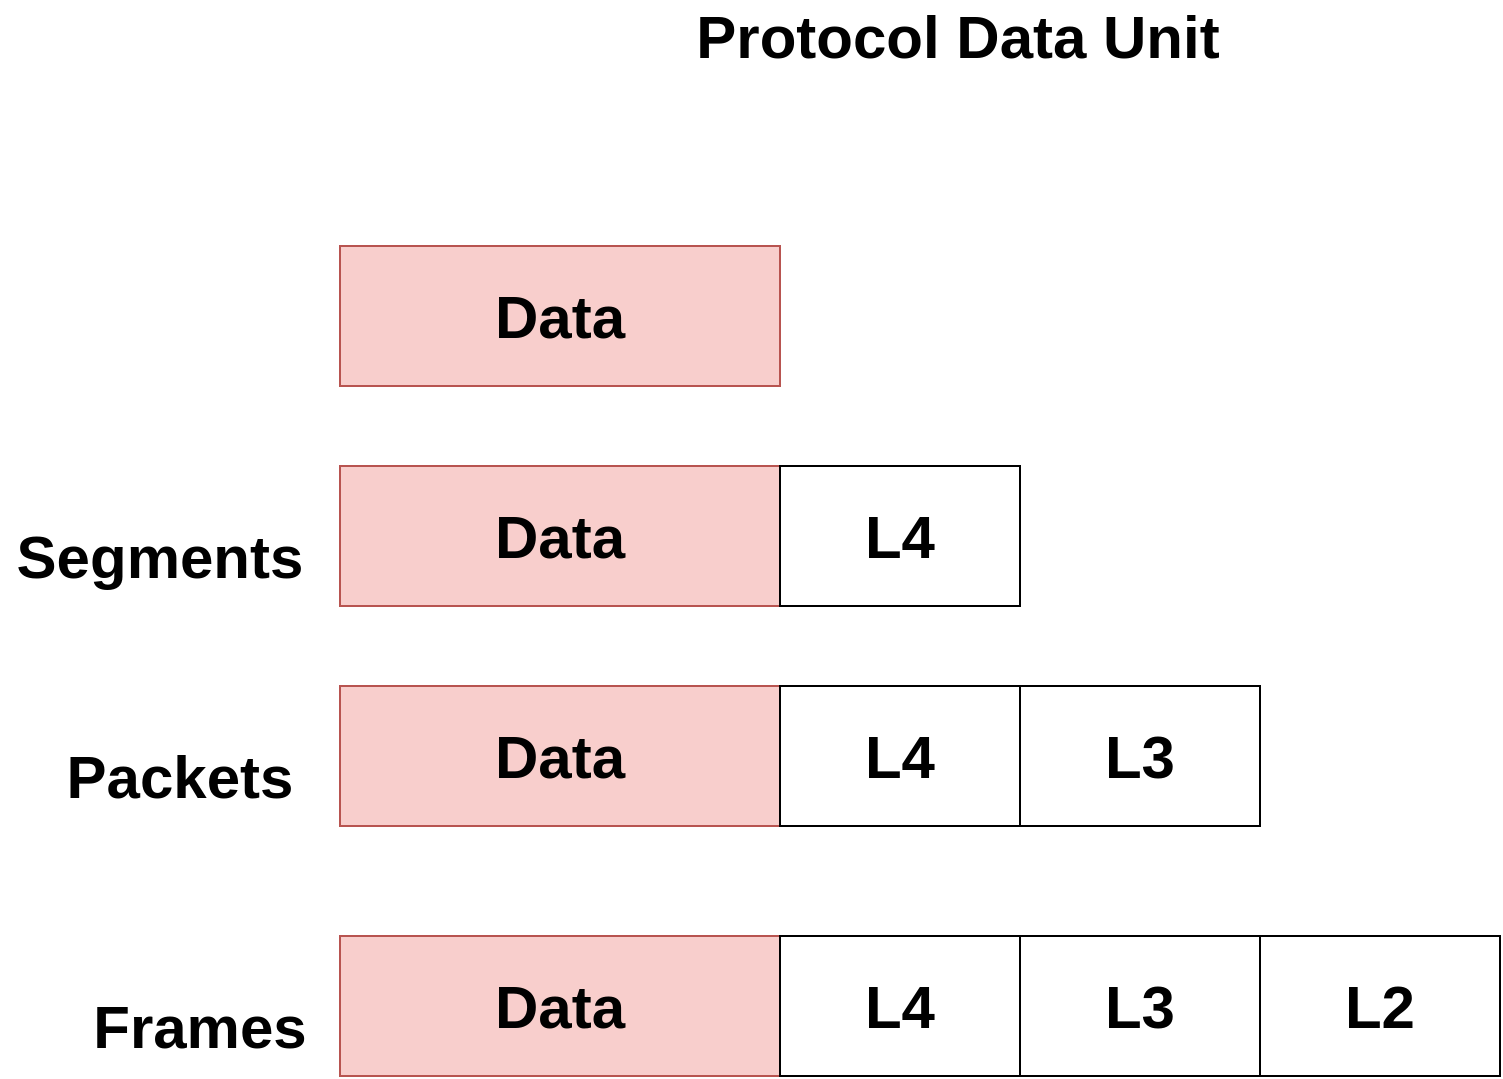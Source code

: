 <mxfile>
    <diagram id="Ra2m50L_0_4L9DMqmq4s" name="Page-1">
        <mxGraphModel dx="1288" dy="1082" grid="1" gridSize="10" guides="1" tooltips="1" connect="1" arrows="1" fold="1" page="1" pageScale="1" pageWidth="827" pageHeight="1169" math="0" shadow="0">
            <root>
                <mxCell id="0"/>
                <mxCell id="1" parent="0"/>
                <mxCell id="2" value="&lt;b&gt;&lt;font style=&quot;font-size: 30px;&quot;&gt;Data&lt;/font&gt;&lt;/b&gt;" style="whiteSpace=wrap;html=1;fillColor=#f8cecc;strokeColor=#b85450;" parent="1" vertex="1">
                    <mxGeometry x="270" y="240" width="220" height="70" as="geometry"/>
                </mxCell>
                <mxCell id="3" value="&lt;font size=&quot;1&quot;&gt;&lt;b style=&quot;font-size: 30px;&quot;&gt;Data&lt;/b&gt;&lt;/font&gt;" style="whiteSpace=wrap;html=1;fillColor=#f8cecc;strokeColor=#b85450;" parent="1" vertex="1">
                    <mxGeometry x="270" y="350" width="220" height="70" as="geometry"/>
                </mxCell>
                <mxCell id="5" value="&lt;font size=&quot;1&quot;&gt;&lt;b style=&quot;font-size: 30px;&quot;&gt;Data&lt;/b&gt;&lt;/font&gt;" style="whiteSpace=wrap;html=1;fillColor=#f8cecc;strokeColor=#b85450;" parent="1" vertex="1">
                    <mxGeometry x="270" y="460" width="220" height="70" as="geometry"/>
                </mxCell>
                <mxCell id="6" value="L4" style="whiteSpace=wrap;html=1;fontSize=30;fontStyle=1" parent="1" vertex="1">
                    <mxGeometry x="490" y="350" width="120" height="70" as="geometry"/>
                </mxCell>
                <mxCell id="7" value="L4" style="whiteSpace=wrap;html=1;fontSize=30;fontStyle=1" parent="1" vertex="1">
                    <mxGeometry x="490" y="460" width="120" height="70" as="geometry"/>
                </mxCell>
                <mxCell id="8" value="L3" style="whiteSpace=wrap;html=1;fontSize=30;fontStyle=1" parent="1" vertex="1">
                    <mxGeometry x="610" y="460" width="120" height="70" as="geometry"/>
                </mxCell>
                <mxCell id="9" value="&lt;font size=&quot;1&quot;&gt;&lt;b style=&quot;font-size: 30px;&quot;&gt;Data&lt;/b&gt;&lt;/font&gt;" style="whiteSpace=wrap;html=1;fillColor=#f8cecc;strokeColor=#b85450;" parent="1" vertex="1">
                    <mxGeometry x="270" y="585" width="220" height="70" as="geometry"/>
                </mxCell>
                <mxCell id="10" value="L4" style="whiteSpace=wrap;html=1;fontSize=30;fontStyle=1" parent="1" vertex="1">
                    <mxGeometry x="490" y="585" width="120" height="70" as="geometry"/>
                </mxCell>
                <mxCell id="11" value="L3" style="whiteSpace=wrap;html=1;fontSize=30;fontStyle=1" parent="1" vertex="1">
                    <mxGeometry x="610" y="585" width="120" height="70" as="geometry"/>
                </mxCell>
                <mxCell id="12" value="L2" style="whiteSpace=wrap;html=1;fontSize=30;fontStyle=1" parent="1" vertex="1">
                    <mxGeometry x="730" y="585" width="120" height="70" as="geometry"/>
                </mxCell>
                <mxCell id="13" value="Protocol Data Unit" style="text;strokeColor=none;align=center;fillColor=none;html=1;verticalAlign=middle;whiteSpace=wrap;rounded=0;fontSize=30;fontStyle=1" parent="1" vertex="1">
                    <mxGeometry x="414" y="120" width="330" height="30" as="geometry"/>
                </mxCell>
                <mxCell id="14" value="Segments" style="text;strokeColor=none;align=center;fillColor=none;html=1;verticalAlign=middle;whiteSpace=wrap;rounded=0;fontSize=30;fontStyle=1" parent="1" vertex="1">
                    <mxGeometry x="100" y="380" width="160" height="30" as="geometry"/>
                </mxCell>
                <mxCell id="16" value="Frames" style="text;strokeColor=none;align=center;fillColor=none;html=1;verticalAlign=middle;whiteSpace=wrap;rounded=0;fontSize=30;fontStyle=1" parent="1" vertex="1">
                    <mxGeometry x="140" y="615" width="120" height="30" as="geometry"/>
                </mxCell>
                <mxCell id="17" value="Packets" style="text;strokeColor=none;align=center;fillColor=none;html=1;verticalAlign=middle;whiteSpace=wrap;rounded=0;fontSize=30;fontStyle=1" parent="1" vertex="1">
                    <mxGeometry x="130" y="490" width="120" height="30" as="geometry"/>
                </mxCell>
            </root>
        </mxGraphModel>
    </diagram>
    <diagram id="rCHh-zzDOQvZzf_WztIb" name="Page-2">
        <mxGraphModel dx="991" dy="832" grid="1" gridSize="10" guides="1" tooltips="1" connect="1" arrows="1" fold="1" page="1" pageScale="1" pageWidth="827" pageHeight="1169" math="0" shadow="0">
            <root>
                <mxCell id="0"/>
                <mxCell id="1" parent="0"/>
                <mxCell id="aLA4iVFS_eTFr-cPJuhL-20" style="edgeStyle=orthogonalEdgeStyle;html=1;fontSize=30;" parent="1" source="aLA4iVFS_eTFr-cPJuhL-1" target="aLA4iVFS_eTFr-cPJuhL-19" edge="1">
                    <mxGeometry relative="1" as="geometry"/>
                </mxCell>
                <mxCell id="aLA4iVFS_eTFr-cPJuhL-1" value="Mainframes" style="whiteSpace=wrap;html=1;fontSize=30;fontStyle=1" parent="1" vertex="1">
                    <mxGeometry x="253" y="240" width="210" height="130" as="geometry"/>
                </mxCell>
                <mxCell id="aLA4iVFS_eTFr-cPJuhL-17" style="edgeStyle=orthogonalEdgeStyle;html=1;fontSize=30;" parent="1" source="aLA4iVFS_eTFr-cPJuhL-3" target="aLA4iVFS_eTFr-cPJuhL-1" edge="1">
                    <mxGeometry relative="1" as="geometry"/>
                </mxCell>
                <mxCell id="aLA4iVFS_eTFr-cPJuhL-3" value="client 1" style="whiteSpace=wrap;html=1;fontSize=20;fontStyle=1" parent="1" vertex="1">
                    <mxGeometry x="73" y="240" width="80.77" height="50" as="geometry"/>
                </mxCell>
                <mxCell id="aLA4iVFS_eTFr-cPJuhL-18" style="edgeStyle=orthogonalEdgeStyle;html=1;fontSize=30;" parent="1" source="aLA4iVFS_eTFr-cPJuhL-5" target="aLA4iVFS_eTFr-cPJuhL-1" edge="1">
                    <mxGeometry relative="1" as="geometry"/>
                </mxCell>
                <mxCell id="aLA4iVFS_eTFr-cPJuhL-5" value="client 2" style="whiteSpace=wrap;html=1;fontSize=20;fontStyle=1" parent="1" vertex="1">
                    <mxGeometry x="73" y="320" width="80.77" height="50" as="geometry"/>
                </mxCell>
                <mxCell id="aLA4iVFS_eTFr-cPJuhL-10" style="edgeStyle=none;html=1;fontSize=30;" parent="1" source="aLA4iVFS_eTFr-cPJuhL-6" edge="1">
                    <mxGeometry relative="1" as="geometry">
                        <mxPoint x="208.39" y="980" as="targetPoint"/>
                    </mxGeometry>
                </mxCell>
                <mxCell id="aLA4iVFS_eTFr-cPJuhL-6" value="" style="whiteSpace=wrap;html=1;fontSize=30;" parent="1" vertex="1">
                    <mxGeometry x="163.39" y="840" width="90" height="80" as="geometry"/>
                </mxCell>
                <mxCell id="aLA4iVFS_eTFr-cPJuhL-11" style="edgeStyle=none;html=1;fontSize=30;" parent="1" source="aLA4iVFS_eTFr-cPJuhL-7" edge="1">
                    <mxGeometry relative="1" as="geometry">
                        <mxPoint x="338.39" y="980" as="targetPoint"/>
                    </mxGeometry>
                </mxCell>
                <mxCell id="aLA4iVFS_eTFr-cPJuhL-7" value="" style="whiteSpace=wrap;html=1;fontSize=30;" parent="1" vertex="1">
                    <mxGeometry x="293.39" y="840" width="90" height="80" as="geometry"/>
                </mxCell>
                <mxCell id="aLA4iVFS_eTFr-cPJuhL-12" style="edgeStyle=none;html=1;fontSize=30;" parent="1" source="aLA4iVFS_eTFr-cPJuhL-8" edge="1">
                    <mxGeometry relative="1" as="geometry">
                        <mxPoint x="472" y="980" as="targetPoint"/>
                    </mxGeometry>
                </mxCell>
                <mxCell id="aLA4iVFS_eTFr-cPJuhL-8" value="" style="whiteSpace=wrap;html=1;fontSize=30;" parent="1" vertex="1">
                    <mxGeometry x="427.39" y="840" width="90" height="80" as="geometry"/>
                </mxCell>
                <mxCell id="aLA4iVFS_eTFr-cPJuhL-13" style="edgeStyle=none;html=1;fontSize=30;" parent="1" source="aLA4iVFS_eTFr-cPJuhL-9" edge="1">
                    <mxGeometry relative="1" as="geometry">
                        <mxPoint x="608.39" y="980" as="targetPoint"/>
                    </mxGeometry>
                </mxCell>
                <mxCell id="aLA4iVFS_eTFr-cPJuhL-9" value="" style="whiteSpace=wrap;html=1;fontSize=30;" parent="1" vertex="1">
                    <mxGeometry x="563.39" y="840" width="90" height="80" as="geometry"/>
                </mxCell>
                <mxCell id="aLA4iVFS_eTFr-cPJuhL-15" style="edgeStyle=none;html=1;fontSize=30;" parent="1" target="aLA4iVFS_eTFr-cPJuhL-6" edge="1">
                    <mxGeometry relative="1" as="geometry">
                        <mxPoint x="166.082" y="830" as="sourcePoint"/>
                    </mxGeometry>
                </mxCell>
                <mxCell id="aLA4iVFS_eTFr-cPJuhL-14" value="myfile.xls" style="text;strokeColor=none;align=center;fillColor=none;html=1;verticalAlign=middle;whiteSpace=wrap;rounded=0;fontSize=30;fontStyle=1" parent="1" vertex="1">
                    <mxGeometry x="113.39" y="750" width="60" height="30" as="geometry"/>
                </mxCell>
                <mxCell id="aLA4iVFS_eTFr-cPJuhL-16" value="myfile.xls" style="text;strokeColor=none;align=center;fillColor=none;html=1;verticalAlign=middle;whiteSpace=wrap;rounded=0;fontSize=30;fontStyle=1" parent="1" vertex="1">
                    <mxGeometry x="623.39" y="750" width="60" height="30" as="geometry"/>
                </mxCell>
                <mxCell id="aLA4iVFS_eTFr-cPJuhL-19" value="" style="whiteSpace=wrap;html=1;fontSize=30;fontStyle=1" parent="1" vertex="1">
                    <mxGeometry x="673" y="230" width="80.77" height="150" as="geometry"/>
                </mxCell>
                <mxCell id="aLA4iVFS_eTFr-cPJuhL-21" value="&lt;font style=&quot;font-size: 20px;&quot;&gt;Database&lt;/font&gt;" style="text;strokeColor=none;align=center;fillColor=none;html=1;verticalAlign=middle;whiteSpace=wrap;rounded=0;fontSize=30;fontStyle=1" parent="1" vertex="1">
                    <mxGeometry x="683.39" y="190" width="60" height="30" as="geometry"/>
                </mxCell>
                <mxCell id="aLA4iVFS_eTFr-cPJuhL-22" value="&lt;font style=&quot;font-size: 50px;&quot;&gt;Centralized Computation&lt;/font&gt;" style="text;strokeColor=none;align=center;fillColor=none;html=1;verticalAlign=middle;whiteSpace=wrap;rounded=0;fontSize=50;fontStyle=1" parent="1" vertex="1">
                    <mxGeometry x="291" y="120" width="245" height="30" as="geometry"/>
                </mxCell>
                <mxCell id="aLA4iVFS_eTFr-cPJuhL-23" value="&lt;font style=&quot;font-size: 50px;&quot;&gt;De-centralized Computation&lt;/font&gt;" style="text;strokeColor=none;align=center;fillColor=none;html=1;verticalAlign=middle;whiteSpace=wrap;rounded=0;fontSize=30;fontStyle=1" parent="1" vertex="1">
                    <mxGeometry x="198" y="630" width="430" height="30" as="geometry"/>
                </mxCell>
                <mxCell id="lx1FHtpdXQh-Rwv0teBw-1" value="&lt;font style=&quot;font-size: 20px;&quot;&gt;SQL&lt;/font&gt;" style="text;strokeColor=none;align=center;fillColor=none;html=1;verticalAlign=middle;whiteSpace=wrap;rounded=0;fontSize=30;fontStyle=1" parent="1" vertex="1">
                    <mxGeometry x="543" y="270" width="60" height="30" as="geometry"/>
                </mxCell>
                <mxCell id="lx1FHtpdXQh-Rwv0teBw-2" value="" style="edgeStyle=none;orthogonalLoop=1;jettySize=auto;html=1;fontSize=50;endArrow=none;endFill=0;" parent="1" edge="1">
                    <mxGeometry width="80" relative="1" as="geometry">
                        <mxPoint x="180" y="980" as="sourcePoint"/>
                        <mxPoint x="650" y="980" as="targetPoint"/>
                        <Array as="points"/>
                    </mxGeometry>
                </mxCell>
                <mxCell id="lx1FHtpdXQh-Rwv0teBw-3" value="Database" style="whiteSpace=wrap;html=1;fontSize=30;fontStyle=1" parent="1" vertex="1">
                    <mxGeometry x="273" y="1020" width="281" height="80" as="geometry"/>
                </mxCell>
            </root>
        </mxGraphModel>
    </diagram>
    <diagram id="YZwtqXDs_XqdBo-NBGi2" name="Page-3">
        <mxGraphModel dx="1747" dy="773" grid="1" gridSize="10" guides="1" tooltips="1" connect="1" arrows="1" fold="1" page="1" pageScale="1" pageWidth="827" pageHeight="1169" math="0" shadow="0">
            <root>
                <mxCell id="0"/>
                <mxCell id="1" parent="0"/>
                <mxCell id="tQxjDxkxA76HWwi6js65-19" style="edgeStyle=elbowEdgeStyle;html=1;startArrow=none;endArrow=none;fontSize=20;" parent="1" source="tQxjDxkxA76HWwi6js65-6" edge="1">
                    <mxGeometry relative="1" as="geometry">
                        <mxPoint x="460" y="160" as="targetPoint"/>
                    </mxGeometry>
                </mxCell>
                <mxCell id="tQxjDxkxA76HWwi6js65-6" value="Division" style="whiteSpace=wrap;html=1;align=center;verticalAlign=middle;treeFolding=1;treeMoving=1;newEdgeStyle={&quot;edgeStyle&quot;:&quot;elbowEdgeStyle&quot;,&quot;startArrow&quot;:&quot;none&quot;,&quot;endArrow&quot;:&quot;none&quot;};fontSize=20;" parent="1" vertex="1">
                    <mxGeometry x="410" y="240" width="100" height="60" as="geometry"/>
                </mxCell>
                <mxCell id="tQxjDxkxA76HWwi6js65-17" style="edgeStyle=elbowEdgeStyle;html=1;startArrow=none;endArrow=none;fontSize=20;" parent="1" source="tQxjDxkxA76HWwi6js65-10" edge="1">
                    <mxGeometry relative="1" as="geometry">
                        <mxPoint x="20" y="170" as="targetPoint"/>
                    </mxGeometry>
                </mxCell>
                <mxCell id="tQxjDxkxA76HWwi6js65-10" value="Client" style="whiteSpace=wrap;html=1;align=center;verticalAlign=middle;treeFolding=1;treeMoving=1;newEdgeStyle={&quot;edgeStyle&quot;:&quot;elbowEdgeStyle&quot;,&quot;startArrow&quot;:&quot;none&quot;,&quot;endArrow&quot;:&quot;none&quot;};fontSize=20;" parent="1" vertex="1">
                    <mxGeometry x="-10" y="240" width="100" height="60" as="geometry"/>
                </mxCell>
                <mxCell id="tQxjDxkxA76HWwi6js65-12" value="Division" style="whiteSpace=wrap;html=1;align=center;verticalAlign=middle;treeFolding=1;treeMoving=1;newEdgeStyle={&quot;edgeStyle&quot;:&quot;elbowEdgeStyle&quot;,&quot;startArrow&quot;:&quot;none&quot;,&quot;endArrow&quot;:&quot;none&quot;};fontSize=20;" parent="1" vertex="1">
                    <mxGeometry x="550" y="230" width="100" height="60" as="geometry"/>
                </mxCell>
                <mxCell id="tQxjDxkxA76HWwi6js65-13" value="" style="edgeStyle=elbowEdgeStyle;elbow=vertical;sourcePerimeterSpacing=0;targetPerimeterSpacing=0;startArrow=none;endArrow=none;rounded=0;curved=0;fontSize=20;" parent="1" target="tQxjDxkxA76HWwi6js65-12" edge="1">
                    <mxGeometry relative="1" as="geometry">
                        <mxPoint x="520" y="170" as="sourcePoint"/>
                    </mxGeometry>
                </mxCell>
                <mxCell id="tQxjDxkxA76HWwi6js65-22" style="edgeStyle=elbowEdgeStyle;html=1;startArrow=none;endArrow=none;fontSize=20;" parent="1" source="tQxjDxkxA76HWwi6js65-14" edge="1">
                    <mxGeometry relative="1" as="geometry">
                        <mxPoint x="230" y="170" as="targetPoint"/>
                    </mxGeometry>
                </mxCell>
                <UserObject label="Server" treeRoot="1" id="tQxjDxkxA76HWwi6js65-14">
                    <mxCell style="whiteSpace=wrap;html=1;align=center;treeFolding=1;treeMoving=1;newEdgeStyle={&quot;edgeStyle&quot;:&quot;elbowEdgeStyle&quot;,&quot;startArrow&quot;:&quot;none&quot;,&quot;endArrow&quot;:&quot;none&quot;};fontSize=20;" parent="1" vertex="1">
                        <mxGeometry x="170" y="70" width="120" height="60" as="geometry"/>
                    </mxCell>
                </UserObject>
                <mxCell id="tQxjDxkxA76HWwi6js65-18" style="edgeStyle=elbowEdgeStyle;html=1;startArrow=none;endArrow=none;fontSize=20;" parent="1" source="tQxjDxkxA76HWwi6js65-8" edge="1">
                    <mxGeometry relative="1" as="geometry">
                        <mxPoint x="140" y="170" as="targetPoint"/>
                    </mxGeometry>
                </mxCell>
                <mxCell id="tQxjDxkxA76HWwi6js65-8" value="client" style="whiteSpace=wrap;html=1;align=center;verticalAlign=middle;treeFolding=1;treeMoving=1;newEdgeStyle={&quot;edgeStyle&quot;:&quot;elbowEdgeStyle&quot;,&quot;startArrow&quot;:&quot;none&quot;,&quot;endArrow&quot;:&quot;none&quot;};fontSize=20;" parent="1" vertex="1">
                    <mxGeometry x="130" y="240" width="100" height="60" as="geometry"/>
                </mxCell>
                <mxCell id="tQxjDxkxA76HWwi6js65-16" value="" style="edgeStyle=none;orthogonalLoop=1;jettySize=auto;html=1;fontSize=20;verticalAlign=bottom;endArrow=none;endFill=0;" parent="1" edge="1">
                    <mxGeometry width="80" relative="1" as="geometry">
                        <mxPoint x="10" y="170" as="sourcePoint"/>
                        <mxPoint x="570" y="170" as="targetPoint"/>
                        <Array as="points">
                            <mxPoint x="190" y="170"/>
                        </Array>
                    </mxGeometry>
                </mxCell>
                <mxCell id="tQxjDxkxA76HWwi6js65-20" value="SQL" style="text;strokeColor=none;align=center;fillColor=none;html=1;verticalAlign=middle;whiteSpace=wrap;rounded=0;fontSize=20;" parent="1" vertex="1">
                    <mxGeometry x="-10" y="80" width="60" height="30" as="geometry"/>
                </mxCell>
                <mxCell id="tQxjDxkxA76HWwi6js65-21" value="Backend" style="text;strokeColor=none;align=center;fillColor=none;html=1;verticalAlign=middle;whiteSpace=wrap;rounded=0;fontSize=20;" parent="1" vertex="1">
                    <mxGeometry y="110" width="60" height="30" as="geometry"/>
                </mxCell>
                <mxCell id="tQxjDxkxA76HWwi6js65-23" value="Office 365" style="text;strokeColor=none;align=center;fillColor=none;html=1;verticalAlign=middle;whiteSpace=wrap;rounded=0;fontSize=20;fontStyle=1" parent="1" vertex="1">
                    <mxGeometry x="240" y="650" width="140" height="30" as="geometry"/>
                </mxCell>
                <mxCell id="tQxjDxkxA76HWwi6js65-26" style="edgeStyle=orthogonalEdgeStyle;html=1;startArrow=none;endArrow=none;segment=10;curved=1;sourcePerimeterSpacing=0;targetPerimeterSpacing=0;fontSize=20;" parent="1" source="tQxjDxkxA76HWwi6js65-24" target="tQxjDxkxA76HWwi6js65-25" edge="1">
                    <mxGeometry relative="1" as="geometry">
                        <Array as="points">
                            <mxPoint x="330" y="685"/>
                            <mxPoint x="330" y="685"/>
                        </Array>
                    </mxGeometry>
                </mxCell>
                <mxCell id="tQxjDxkxA76HWwi6js65-24" value="Browser" style="ellipse;whiteSpace=wrap;html=1;align=center;newEdgeStyle={&quot;edgeStyle&quot;:&quot;entityRelationEdgeStyle&quot;,&quot;startArrow&quot;:&quot;none&quot;,&quot;endArrow&quot;:&quot;none&quot;,&quot;segment&quot;:10,&quot;curved&quot;:1,&quot;sourcePerimeterSpacing&quot;:0,&quot;targetPerimeterSpacing&quot;:0};treeFolding=1;treeMoving=1;fontSize=20;fontStyle=1" parent="1" vertex="1">
                    <mxGeometry x="-50" y="640" width="200" height="90" as="geometry"/>
                </mxCell>
                <UserObject label="End users" treeRoot="1" id="tQxjDxkxA76HWwi6js65-25">
                    <mxCell style="whiteSpace=wrap;html=1;align=center;treeFolding=1;treeMoving=1;newEdgeStyle={&quot;edgeStyle&quot;:&quot;elbowEdgeStyle&quot;,&quot;startArrow&quot;:&quot;none&quot;,&quot;endArrow&quot;:&quot;none&quot;};fontSize=20;" parent="1" vertex="1">
                        <mxGeometry x="470" y="655" width="120" height="60" as="geometry"/>
                    </mxCell>
                </UserObject>
            </root>
        </mxGraphModel>
    </diagram>
    <diagram id="HRpa_ArCjl30NQtj2EoB" name="Page-4">
        <mxGraphModel dx="991" dy="832" grid="1" gridSize="10" guides="1" tooltips="1" connect="1" arrows="1" fold="1" page="1" pageScale="1" pageWidth="827" pageHeight="1169" math="0" shadow="0">
            <root>
                <object label="" Day1="" id="0">
                    <mxCell/>
                </object>
                <mxCell id="1" parent="0"/>
                <mxCell id="fcX4c_XkzucLLJkfy9Oj-7" style="edgeStyle=orthogonalEdgeStyle;curved=1;html=1;entryX=0;entryY=0;entryDx=0;entryDy=0;fontSize=20;endArrow=none;endFill=0;" parent="1" source="fcX4c_XkzucLLJkfy9Oj-1" target="fcX4c_XkzucLLJkfy9Oj-4" edge="1">
                    <mxGeometry relative="1" as="geometry"/>
                </mxCell>
                <mxCell id="fcX4c_XkzucLLJkfy9Oj-8" style="edgeStyle=orthogonalEdgeStyle;curved=1;html=1;fontSize=20;endArrow=none;endFill=0;" parent="1" source="fcX4c_XkzucLLJkfy9Oj-1" target="fcX4c_XkzucLLJkfy9Oj-2" edge="1">
                    <mxGeometry relative="1" as="geometry"/>
                </mxCell>
                <mxCell id="fcX4c_XkzucLLJkfy9Oj-9" style="edgeStyle=orthogonalEdgeStyle;curved=1;html=1;fontSize=20;endArrow=none;endFill=0;" parent="1" source="fcX4c_XkzucLLJkfy9Oj-1" target="fcX4c_XkzucLLJkfy9Oj-3" edge="1">
                    <mxGeometry relative="1" as="geometry"/>
                </mxCell>
                <mxCell id="fcX4c_XkzucLLJkfy9Oj-1" value="" style="ellipse;whiteSpace=wrap;html=1;fontSize=20;" parent="1" vertex="1">
                    <mxGeometry x="180" y="170" width="80" height="80" as="geometry"/>
                </mxCell>
                <mxCell id="fcX4c_XkzucLLJkfy9Oj-2" value="" style="ellipse;whiteSpace=wrap;html=1;fontSize=20;" parent="1" vertex="1">
                    <mxGeometry x="510" y="370" width="80" height="80" as="geometry"/>
                </mxCell>
                <mxCell id="fcX4c_XkzucLLJkfy9Oj-3" value="" style="ellipse;whiteSpace=wrap;html=1;fontSize=20;" parent="1" vertex="1">
                    <mxGeometry x="290" y="380" width="80" height="80" as="geometry"/>
                </mxCell>
                <mxCell id="fcX4c_XkzucLLJkfy9Oj-4" value="" style="ellipse;whiteSpace=wrap;html=1;fontSize=20;" parent="1" vertex="1">
                    <mxGeometry x="400" y="370" width="80" height="80" as="geometry"/>
                </mxCell>
                <mxCell id="fcX4c_XkzucLLJkfy9Oj-15" style="html=1;startArrow=none;endArrow=classic;entryX=0.925;entryY=0.263;entryDx=0;entryDy=0;entryPerimeter=0;fontSize=20;startFill=0;endFill=1;" parent="1" source="fcX4c_XkzucLLJkfy9Oj-10" target="fcX4c_XkzucLLJkfy9Oj-1" edge="1">
                    <mxGeometry relative="1" as="geometry"/>
                </mxCell>
                <UserObject label="Cloud Security" treeRoot="1" id="fcX4c_XkzucLLJkfy9Oj-10">
                    <mxCell style="whiteSpace=wrap;html=1;align=center;treeFolding=1;treeMoving=1;newEdgeStyle={&quot;edgeStyle&quot;:&quot;elbowEdgeStyle&quot;,&quot;startArrow&quot;:&quot;none&quot;,&quot;endArrow&quot;:&quot;none&quot;};fontSize=20;" parent="1" vertex="1">
                        <mxGeometry x="430" y="50" width="210" height="60" as="geometry"/>
                    </mxCell>
                </UserObject>
                <mxCell id="fcX4c_XkzucLLJkfy9Oj-12" value="Database" style="whiteSpace=wrap;html=1;fontSize=20;" parent="1" vertex="1">
                    <mxGeometry x="20" y="20" width="120" height="60" as="geometry"/>
                </mxCell>
                <mxCell id="fcX4c_XkzucLLJkfy9Oj-14" style="html=1;entryX=0;entryY=0.5;entryDx=0;entryDy=0;fontSize=20;endArrow=classic;endFill=1;" parent="1" source="fcX4c_XkzucLLJkfy9Oj-12" target="fcX4c_XkzucLLJkfy9Oj-10" edge="1">
                    <mxGeometry relative="1" as="geometry">
                        <mxPoint x="260" y="56.818" as="sourcePoint"/>
                    </mxGeometry>
                </mxCell>
                <mxCell id="bZPr55QLaEh3a-F2rFek-1" value="How Ehternet works?" style="text;strokeColor=none;align=center;fillColor=none;html=1;verticalAlign=middle;whiteSpace=wrap;rounded=0;fontSize=30;fontStyle=1" parent="1" vertex="1">
                    <mxGeometry x="140" y="585" width="460" height="30" as="geometry"/>
                </mxCell>
                <mxCell id="bZPr55QLaEh3a-F2rFek-9" style="edgeStyle=none;html=1;fontSize=30;startArrow=none;startFill=0;endArrow=none;endFill=0;" parent="1" source="bZPr55QLaEh3a-F2rFek-2" edge="1">
                    <mxGeometry relative="1" as="geometry">
                        <mxPoint x="220" y="950" as="targetPoint"/>
                    </mxGeometry>
                </mxCell>
                <mxCell id="bZPr55QLaEh3a-F2rFek-2" value="A" style="whiteSpace=wrap;html=1;fontSize=30;" parent="1" vertex="1">
                    <mxGeometry x="180" y="760" width="80" height="80" as="geometry"/>
                </mxCell>
                <mxCell id="bZPr55QLaEh3a-F2rFek-10" style="edgeStyle=none;html=1;fontSize=30;startArrow=none;startFill=0;endArrow=none;endFill=0;" parent="1" source="bZPr55QLaEh3a-F2rFek-3" edge="1">
                    <mxGeometry relative="1" as="geometry">
                        <mxPoint x="320" y="950" as="targetPoint"/>
                    </mxGeometry>
                </mxCell>
                <mxCell id="bZPr55QLaEh3a-F2rFek-3" value="B" style="whiteSpace=wrap;html=1;fontSize=30;" parent="1" vertex="1">
                    <mxGeometry x="280" y="760" width="80" height="80" as="geometry"/>
                </mxCell>
                <mxCell id="bZPr55QLaEh3a-F2rFek-11" style="edgeStyle=none;html=1;fontSize=30;startArrow=none;startFill=0;endArrow=none;endFill=0;" parent="1" source="bZPr55QLaEh3a-F2rFek-4" edge="1">
                    <mxGeometry relative="1" as="geometry">
                        <mxPoint x="430" y="950" as="targetPoint"/>
                    </mxGeometry>
                </mxCell>
                <mxCell id="bZPr55QLaEh3a-F2rFek-4" value="C" style="whiteSpace=wrap;html=1;fontSize=30;" parent="1" vertex="1">
                    <mxGeometry x="390" y="760" width="80" height="80" as="geometry"/>
                </mxCell>
                <mxCell id="bZPr55QLaEh3a-F2rFek-12" style="edgeStyle=none;html=1;fontSize=30;startArrow=none;startFill=0;endArrow=none;endFill=0;" parent="1" source="bZPr55QLaEh3a-F2rFek-5" edge="1">
                    <mxGeometry relative="1" as="geometry">
                        <mxPoint x="540" y="950" as="targetPoint"/>
                    </mxGeometry>
                </mxCell>
                <mxCell id="bZPr55QLaEh3a-F2rFek-5" value="D" style="whiteSpace=wrap;html=1;fontSize=30;" parent="1" vertex="1">
                    <mxGeometry x="500" y="760" width="80" height="80" as="geometry"/>
                </mxCell>
                <mxCell id="bZPr55QLaEh3a-F2rFek-13" style="edgeStyle=none;html=1;fontSize=30;startArrow=none;startFill=0;endArrow=none;endFill=0;" parent="1" source="bZPr55QLaEh3a-F2rFek-6" edge="1">
                    <mxGeometry relative="1" as="geometry">
                        <mxPoint x="650" y="950" as="targetPoint"/>
                    </mxGeometry>
                </mxCell>
                <mxCell id="bZPr55QLaEh3a-F2rFek-6" value="E" style="whiteSpace=wrap;html=1;fontSize=30;" parent="1" vertex="1">
                    <mxGeometry x="610" y="760" width="80" height="80" as="geometry"/>
                </mxCell>
                <mxCell id="bZPr55QLaEh3a-F2rFek-8" value="" style="edgeStyle=none;orthogonalLoop=1;jettySize=auto;html=1;fontSize=30;startArrow=none;startFill=0;endArrow=none;endFill=0;" parent="1" edge="1">
                    <mxGeometry width="80" relative="1" as="geometry">
                        <mxPoint x="160" y="950" as="sourcePoint"/>
                        <mxPoint x="680" y="950" as="targetPoint"/>
                        <Array as="points"/>
                    </mxGeometry>
                </mxCell>
                <mxCell id="hsVoQRgbjn7udEfzwHp_-1" value="" style="shape=singleArrow;direction=north;whiteSpace=wrap;html=1;fontSize=50;" parent="1" vertex="1">
                    <mxGeometry x="230" y="885" width="18" height="30" as="geometry"/>
                </mxCell>
                <mxCell id="hsVoQRgbjn7udEfzwHp_-2" value="" style="shape=singleArrow;direction=north;whiteSpace=wrap;html=1;fontSize=50;rotation=-180;" parent="1" vertex="1">
                    <mxGeometry x="190" y="880" width="20" height="33.33" as="geometry"/>
                </mxCell>
                <mxCell id="hsVoQRgbjn7udEfzwHp_-3" value="" style="shape=singleArrow;direction=north;whiteSpace=wrap;html=1;fontSize=50;" parent="1" vertex="1">
                    <mxGeometry x="290" y="880" width="24" height="40" as="geometry"/>
                </mxCell>
                <mxCell id="hsVoQRgbjn7udEfzwHp_-4" value="" style="shape=singleArrow;direction=north;whiteSpace=wrap;html=1;fontSize=50;rotation=-180;" parent="1" vertex="1">
                    <mxGeometry x="320" y="900" width="20" height="33.33" as="geometry"/>
                </mxCell>
                <mxCell id="hsVoQRgbjn7udEfzwHp_-6" value="&lt;font style=&quot;font-size: 18px;&quot;&gt;-5V&lt;/font&gt;" style="text;strokeColor=none;align=center;fillColor=none;html=1;verticalAlign=middle;whiteSpace=wrap;rounded=0;fontSize=50;" parent="1" vertex="1">
                    <mxGeometry x="140" y="913.33" width="60" height="30" as="geometry"/>
                </mxCell>
                <mxCell id="hsVoQRgbjn7udEfzwHp_-7" value="&lt;font style=&quot;font-size: 18px;&quot;&gt;+5V&lt;/font&gt;" style="text;strokeColor=none;align=center;fillColor=none;html=1;verticalAlign=middle;whiteSpace=wrap;rounded=0;fontSize=50;" parent="1" vertex="1">
                    <mxGeometry x="254" y="913.33" width="60" height="30" as="geometry"/>
                </mxCell>
                <mxCell id="hsVoQRgbjn7udEfzwHp_-9" value="CRC" style="whiteSpace=wrap;html=1;fontSize=18;fontStyle=1" parent="1" vertex="1">
                    <mxGeometry x="190" y="1371" width="60" height="60" as="geometry"/>
                </mxCell>
                <mxCell id="hsVoQRgbjn7udEfzwHp_-10" value="Data" style="whiteSpace=wrap;html=1;fontSize=18;fontStyle=1" parent="1" vertex="1">
                    <mxGeometry x="250" y="1371" width="160" height="60" as="geometry"/>
                </mxCell>
                <mxCell id="hsVoQRgbjn7udEfzwHp_-16" style="edgeStyle=orthogonalEdgeStyle;html=1;fontSize=18;startArrow=none;startFill=0;endArrow=none;endFill=0;" parent="1" source="hsVoQRgbjn7udEfzwHp_-12" edge="1">
                    <mxGeometry relative="1" as="geometry">
                        <mxPoint x="425.0" y="1481" as="targetPoint"/>
                    </mxGeometry>
                </mxCell>
                <mxCell id="hsVoQRgbjn7udEfzwHp_-12" value="" style="whiteSpace=wrap;html=1;fontSize=18;" parent="1" vertex="1">
                    <mxGeometry x="410" y="1371" width="30" height="60" as="geometry"/>
                </mxCell>
                <mxCell id="hsVoQRgbjn7udEfzwHp_-13" value="DST" style="whiteSpace=wrap;html=1;fontSize=18;fontStyle=1" parent="1" vertex="1">
                    <mxGeometry x="510" y="1371" width="60" height="60" as="geometry"/>
                </mxCell>
                <mxCell id="hsVoQRgbjn7udEfzwHp_-14" value="SRC" style="whiteSpace=wrap;html=1;fontSize=18;fontStyle=1" parent="1" vertex="1">
                    <mxGeometry x="440" y="1371" width="70" height="60" as="geometry"/>
                </mxCell>
                <mxCell id="hsVoQRgbjn7udEfzwHp_-17" value="Options" style="text;strokeColor=none;align=center;fillColor=none;html=1;verticalAlign=middle;whiteSpace=wrap;rounded=0;fontSize=18;fontStyle=1" parent="1" vertex="1">
                    <mxGeometry x="395" y="1481" width="60" height="30" as="geometry"/>
                </mxCell>
                <mxCell id="hsVoQRgbjn7udEfzwHp_-18" value="Tells what kind of data is carrying" style="text;strokeColor=none;align=center;fillColor=none;html=1;verticalAlign=middle;whiteSpace=wrap;rounded=0;fontSize=9;" parent="1" vertex="1">
                    <mxGeometry x="380.5" y="1511" width="89" height="30" as="geometry"/>
                </mxCell>
                <mxCell id="hsVoQRgbjn7udEfzwHp_-20" value="Data" style="whiteSpace=wrap;html=1;fontSize=30;fontStyle=1" parent="1" vertex="1">
                    <mxGeometry x="110" y="1611" width="230" height="60" as="geometry"/>
                </mxCell>
                <mxCell id="hsVoQRgbjn7udEfzwHp_-21" value="CRC" style="whiteSpace=wrap;html=1;fontSize=18;fontStyle=1" parent="1" vertex="1">
                    <mxGeometry x="50" y="1611" width="60" height="60" as="geometry"/>
                </mxCell>
                <mxCell id="hsVoQRgbjn7udEfzwHp_-22" value="Data" style="whiteSpace=wrap;html=1;fontSize=30;fontStyle=1" parent="1" vertex="1">
                    <mxGeometry x="540" y="1611" width="230" height="60" as="geometry"/>
                </mxCell>
                <mxCell id="hsVoQRgbjn7udEfzwHp_-23" value="CRC" style="whiteSpace=wrap;html=1;fontSize=18;fontStyle=1" parent="1" vertex="1">
                    <mxGeometry x="480" y="1611" width="60" height="60" as="geometry"/>
                </mxCell>
                <mxCell id="hsVoQRgbjn7udEfzwHp_-26" style="edgeStyle=orthogonalEdgeStyle;html=1;fontSize=30;startArrow=none;startFill=0;endArrow=classic;endFill=1;horizontal=1;" parent="1" source="hsVoQRgbjn7udEfzwHp_-24" target="hsVoQRgbjn7udEfzwHp_-25" edge="1">
                    <mxGeometry relative="1" as="geometry"/>
                </mxCell>
                <mxCell id="hsVoQRgbjn7udEfzwHp_-24" value="A" style="text;strokeColor=none;align=center;fillColor=none;html=1;verticalAlign=middle;whiteSpace=wrap;rounded=0;fontSize=18;fontStyle=1" parent="1" vertex="1">
                    <mxGeometry x="140" y="1571" width="60" height="30" as="geometry"/>
                </mxCell>
                <mxCell id="hsVoQRgbjn7udEfzwHp_-25" value="B" style="text;strokeColor=none;align=center;fillColor=none;html=1;verticalAlign=middle;whiteSpace=wrap;rounded=0;fontSize=18;fontStyle=1" parent="1" vertex="1">
                    <mxGeometry x="620" y="1571" width="60" height="30" as="geometry"/>
                </mxCell>
                <mxCell id="hsVoQRgbjn7udEfzwHp_-27" value="A CRC is going to be mismatch if there is going to be some happering during the transmission of data." style="text;strokeColor=none;align=center;fillColor=none;html=1;verticalAlign=middle;whiteSpace=wrap;rounded=0;fontSize=9;" parent="1" vertex="1">
                    <mxGeometry x="290" y="1701" width="220" height="30" as="geometry"/>
                </mxCell>
                <mxCell id="hsVoQRgbjn7udEfzwHp_-28" value="1518 bytes" style="text;strokeColor=none;align=center;fillColor=none;html=1;verticalAlign=middle;whiteSpace=wrap;rounded=0;fontSize=18;fontStyle=1" parent="1" vertex="1">
                    <mxGeometry x="280" y="1331" width="140" height="30" as="geometry"/>
                </mxCell>
                <mxCell id="hsVoQRgbjn7udEfzwHp_-29" value="What a Frame looks like?" style="text;strokeColor=none;align=center;fillColor=none;html=1;verticalAlign=middle;whiteSpace=wrap;rounded=0;fontSize=30;fontStyle=1" parent="1" vertex="1">
                    <mxGeometry x="210" y="1270" width="400" height="30" as="geometry"/>
                </mxCell>
            </root>
        </mxGraphModel>
    </diagram>
    <diagram id="YRQ3Nx3eJP_hH5N8rkNw" name="Page-5">
        <mxGraphModel dx="644" dy="541" grid="1" gridSize="10" guides="1" tooltips="1" connect="1" arrows="1" fold="1" page="1" pageScale="1" pageWidth="827" pageHeight="1169" math="0" shadow="0">
            <root>
                <mxCell id="0"/>
                <mxCell id="1" parent="0"/>
                <mxCell id="xs9pPtlp6ZpJsW4MBnL4-1" value="CSMA/CD" style="text;strokeColor=none;align=center;fillColor=none;html=1;verticalAlign=middle;whiteSpace=wrap;rounded=0;fontSize=50;fontStyle=1" parent="1" vertex="1">
                    <mxGeometry x="289" y="60" width="250" height="80" as="geometry"/>
                </mxCell>
            </root>
        </mxGraphModel>
    </diagram>
</mxfile>